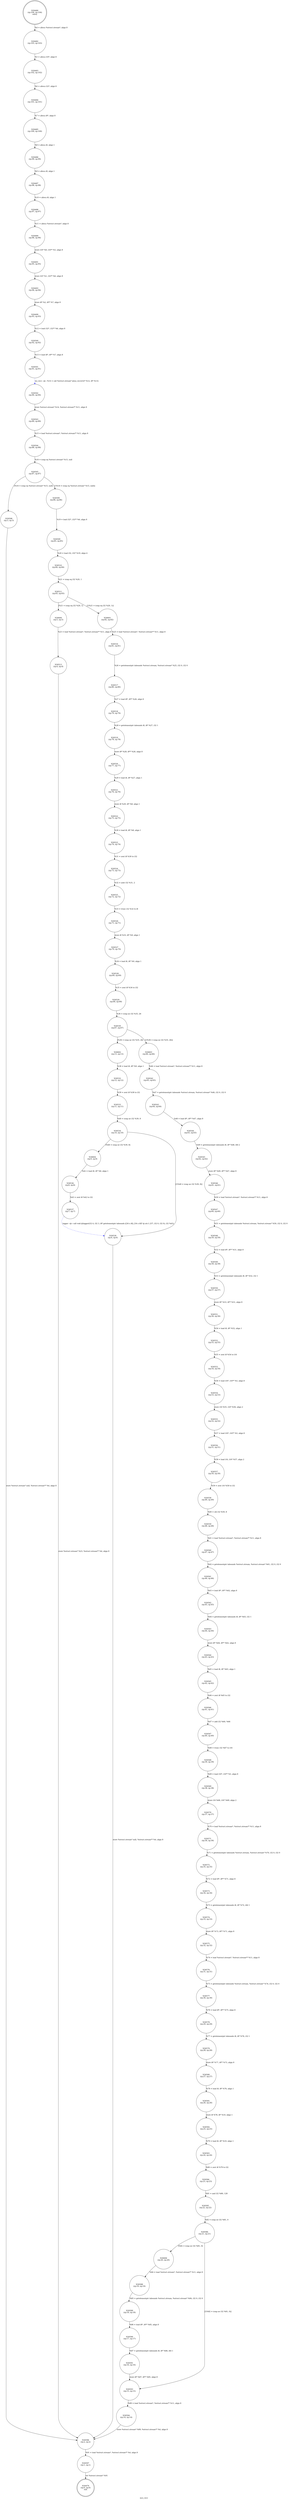 digraph mcs_recv {
label="mcs_recv"
30479 [label="N30479\n(rp:0, ep:0)\nexit", shape="doublecircle"]
30480 [label="N30480\n(rp:104, ep:104)\nentry", shape="doublecircle"]
30480 -> 30482 [label="%4 = alloca %struct.stream*, align 8"]
30482 [label="N30482\n(rp:103, ep:103)", shape="circle"]
30482 -> 30483 [label="%5 = alloca i16*, align 8"]
30483 [label="N30483\n(rp:102, ep:102)", shape="circle"]
30483 -> 30484 [label="%6 = alloca i32*, align 8"]
30484 [label="N30484\n(rp:101, ep:101)", shape="circle"]
30484 -> 30485 [label="%7 = alloca i8*, align 8"]
30485 [label="N30485\n(rp:100, ep:100)", shape="circle"]
30485 -> 30486 [label="%8 = alloca i8, align 1"]
30486 [label="N30486\n(rp:99, ep:99)", shape="circle"]
30486 -> 30487 [label="%9 = alloca i8, align 1"]
30487 [label="N30487\n(rp:98, ep:98)", shape="circle"]
30487 -> 30488 [label="%10 = alloca i8, align 1"]
30488 [label="N30488\n(rp:97, ep:97)", shape="circle"]
30488 -> 30489 [label="%11 = alloca %struct.stream*, align 8"]
30489 [label="N30489\n(rp:96, ep:96)", shape="circle"]
30489 -> 30491 [label="store i16* %0, i16** %5, align 8"]
30491 [label="N30491\n(rp:95, ep:95)", shape="circle"]
30491 -> 30493 [label="store i32* %1, i32** %6, align 8"]
30493 [label="N30493\n(rp:94, ep:94)", shape="circle"]
30493 -> 30499 [label="store i8* %2, i8** %7, align 8"]
30499 [label="N30499\n(rp:93, ep:93)", shape="circle"]
30499 -> 30500 [label="%12 = load i32*, i32** %6, align 8"]
30500 [label="N30500\n(rp:92, ep:92)", shape="circle"]
30500 -> 30501 [label="%13 = load i8*, i8** %7, align 8"]
30501 [label="N30501\n(rp:91, ep:91)", shape="circle"]
30501 -> 30502 [label="iso_recv --@-- %14 = call %struct.stream* @iso_recv(i32* %12, i8* %13)", style="dashed", color="blue"]
30502 [label="N30502\n(rp:90, ep:90)", shape="circle"]
30502 -> 30503 [label="store %struct.stream* %14, %struct.stream** %11, align 8"]
30503 [label="N30503\n(rp:89, ep:89)", shape="circle"]
30503 -> 30504 [label="%15 = load %struct.stream*, %struct.stream** %11, align 8"]
30504 [label="N30504\n(rp:88, ep:88)", shape="circle"]
30504 -> 30505 [label="%16 = icmp eq %struct.stream* %15, null"]
30505 [label="N30505\n(rp:87, ep:87)", shape="circle"]
30505 -> 30598 [label="[%16 = icmp eq %struct.stream* %15, null]"]
30505 -> 30599 [label="[!(%16 = icmp eq %struct.stream* %15, null)]"]
30509 [label="N30509\n(rp:85, ep:85)", shape="circle"]
30509 -> 30510 [label="%20 = load i32, i32* %19, align 4"]
30510 [label="N30510\n(rp:84, ep:84)", shape="circle"]
30510 -> 30511 [label="%21 = icmp eq i32 %20, 1"]
30511 [label="N30511\n(rp:83, ep:83)", shape="circle"]
30511 -> 30600 [label="[%21 = icmp eq i32 %20, 1]"]
30511 -> 30601 [label="[!(%21 = icmp eq i32 %20, 1)]"]
30513 [label="N30513\n(rp:4, ep:4)", shape="circle"]
30513 -> 30596 [label="store %struct.stream* %23, %struct.stream** %4, align 8"]
30516 [label="N30516\n(rp:81, ep:81)", shape="circle"]
30516 -> 30517 [label="%26 = getelementptr inbounds %struct.stream, %struct.stream* %25, i32 0, i32 0"]
30517 [label="N30517\n(rp:80, ep:80)", shape="circle"]
30517 -> 30518 [label="%27 = load i8*, i8** %26, align 8"]
30518 [label="N30518\n(rp:79, ep:79)", shape="circle"]
30518 -> 30519 [label="%28 = getelementptr inbounds i8, i8* %27, i32 1"]
30519 [label="N30519\n(rp:78, ep:78)", shape="circle"]
30519 -> 30520 [label="store i8* %28, i8** %26, align 8"]
30520 [label="N30520\n(rp:77, ep:77)", shape="circle"]
30520 -> 30521 [label="%29 = load i8, i8* %27, align 1"]
30521 [label="N30521\n(rp:76, ep:76)", shape="circle"]
30521 -> 30522 [label="store i8 %29, i8* %8, align 1"]
30522 [label="N30522\n(rp:75, ep:75)", shape="circle"]
30522 -> 30523 [label="%30 = load i8, i8* %8, align 1"]
30523 [label="N30523\n(rp:74, ep:74)", shape="circle"]
30523 -> 30524 [label="%31 = zext i8 %30 to i32"]
30524 [label="N30524\n(rp:73, ep:73)", shape="circle"]
30524 -> 30525 [label="%32 = ashr i32 %31, 2"]
30525 [label="N30525\n(rp:72, ep:72)", shape="circle"]
30525 -> 30526 [label="%33 = trunc i32 %32 to i8"]
30526 [label="N30526\n(rp:71, ep:71)", shape="circle"]
30526 -> 30527 [label="store i8 %33, i8* %9, align 1"]
30527 [label="N30527\n(rp:70, ep:70)", shape="circle"]
30527 -> 30528 [label="%34 = load i8, i8* %9, align 1"]
30528 [label="N30528\n(rp:69, ep:69)", shape="circle"]
30528 -> 30529 [label="%35 = zext i8 %34 to i32"]
30529 [label="N30529\n(rp:68, ep:68)", shape="circle"]
30529 -> 30530 [label="%36 = icmp ne i32 %35, 26"]
30530 [label="N30530\n(rp:67, ep:67)", shape="circle"]
30530 -> 30602 [label="[%36 = icmp ne i32 %35, 26]"]
30530 -> 30603 [label="[!(%36 = icmp ne i32 %35, 26)]"]
30532 [label="N30532\n(rp:12, ep:12)", shape="circle"]
30532 -> 30533 [label="%39 = zext i8 %38 to i32"]
30533 [label="N30533\n(rp:11, ep:11)", shape="circle"]
30533 -> 30534 [label="%40 = icmp ne i32 %39, 8"]
30534 [label="N30534\n(rp:10, ep:10)", shape="circle"]
30534 -> 30604 [label="[%40 = icmp ne i32 %39, 8]"]
30534 -> 30539 [label="[!(%40 = icmp ne i32 %39, 8)]"]
30536 [label="N30536\n(rp:8, ep:8)", shape="circle"]
30536 -> 30537 [label="%43 = zext i8 %42 to i32"]
30537 [label="N30537\n(rp:7, ep:7)", shape="circle"]
30537 -> 30539 [label="logger --@-- call void @logger(i32 4, i32 3, i8* getelementptr inbounds ([34 x i8], [34 x i8]* @.str.1.237, i32 0, i32 0), i32 %43)", style="dashed", color="blue"]
30539 [label="N30539\n(rp:6, ep:6)", shape="circle"]
30539 -> 30596 [label="store %struct.stream* null, %struct.stream** %4, align 8"]
30542 [label="N30542\n(rp:65, ep:65)", shape="circle"]
30542 -> 30543 [label="%47 = getelementptr inbounds %struct.stream, %struct.stream* %46, i32 0, i32 0"]
30543 [label="N30543\n(rp:64, ep:64)", shape="circle"]
30543 -> 30544 [label="%48 = load i8*, i8** %47, align 8"]
30544 [label="N30544\n(rp:63, ep:63)", shape="circle"]
30544 -> 30545 [label="%49 = getelementptr inbounds i8, i8* %48, i64 2"]
30545 [label="N30545\n(rp:62, ep:62)", shape="circle"]
30545 -> 30546 [label="store i8* %49, i8** %47, align 8"]
30546 [label="N30546\n(rp:61, ep:61)", shape="circle"]
30546 -> 30547 [label="%50 = load %struct.stream*, %struct.stream** %11, align 8"]
30547 [label="N30547\n(rp:60, ep:60)", shape="circle"]
30547 -> 30548 [label="%51 = getelementptr inbounds %struct.stream, %struct.stream* %50, i32 0, i32 0"]
30548 [label="N30548\n(rp:59, ep:59)", shape="circle"]
30548 -> 30549 [label="%52 = load i8*, i8** %51, align 8"]
30549 [label="N30549\n(rp:58, ep:58)", shape="circle"]
30549 -> 30550 [label="%53 = getelementptr inbounds i8, i8* %52, i32 1"]
30550 [label="N30550\n(rp:57, ep:57)", shape="circle"]
30550 -> 30551 [label="store i8* %53, i8** %51, align 8"]
30551 [label="N30551\n(rp:56, ep:56)", shape="circle"]
30551 -> 30552 [label="%54 = load i8, i8* %52, align 1"]
30552 [label="N30552\n(rp:55, ep:55)", shape="circle"]
30552 -> 30553 [label="%55 = zext i8 %54 to i16"]
30553 [label="N30553\n(rp:54, ep:54)", shape="circle"]
30553 -> 30554 [label="%56 = load i16*, i16** %5, align 8"]
30554 [label="N30554\n(rp:53, ep:53)", shape="circle"]
30554 -> 30555 [label="store i16 %55, i16* %56, align 2"]
30555 [label="N30555\n(rp:52, ep:52)", shape="circle"]
30555 -> 30556 [label="%57 = load i16*, i16** %5, align 8"]
30556 [label="N30556\n(rp:51, ep:51)", shape="circle"]
30556 -> 30557 [label="%58 = load i16, i16* %57, align 2"]
30557 [label="N30557\n(rp:50, ep:50)", shape="circle"]
30557 -> 30558 [label="%59 = zext i16 %58 to i32"]
30558 [label="N30558\n(rp:49, ep:49)", shape="circle"]
30558 -> 30559 [label="%60 = shl i32 %59, 8"]
30559 [label="N30559\n(rp:48, ep:48)", shape="circle"]
30559 -> 30560 [label="%61 = load %struct.stream*, %struct.stream** %11, align 8"]
30560 [label="N30560\n(rp:47, ep:47)", shape="circle"]
30560 -> 30561 [label="%62 = getelementptr inbounds %struct.stream, %struct.stream* %61, i32 0, i32 0"]
30561 [label="N30561\n(rp:46, ep:46)", shape="circle"]
30561 -> 30562 [label="%63 = load i8*, i8** %62, align 8"]
30562 [label="N30562\n(rp:45, ep:45)", shape="circle"]
30562 -> 30563 [label="%64 = getelementptr inbounds i8, i8* %63, i32 1"]
30563 [label="N30563\n(rp:44, ep:44)", shape="circle"]
30563 -> 30564 [label="store i8* %64, i8** %62, align 8"]
30564 [label="N30564\n(rp:43, ep:43)", shape="circle"]
30564 -> 30565 [label="%65 = load i8, i8* %63, align 1"]
30565 [label="N30565\n(rp:42, ep:42)", shape="circle"]
30565 -> 30566 [label="%66 = zext i8 %65 to i32"]
30566 [label="N30566\n(rp:41, ep:41)", shape="circle"]
30566 -> 30567 [label="%67 = add i32 %60, %66"]
30567 [label="N30567\n(rp:40, ep:40)", shape="circle"]
30567 -> 30568 [label="%68 = trunc i32 %67 to i16"]
30568 [label="N30568\n(rp:39, ep:39)", shape="circle"]
30568 -> 30569 [label="%69 = load i16*, i16** %5, align 8"]
30569 [label="N30569\n(rp:38, ep:38)", shape="circle"]
30569 -> 30570 [label="store i16 %68, i16* %69, align 2"]
30570 [label="N30570\n(rp:37, ep:37)", shape="circle"]
30570 -> 30571 [label="%70 = load %struct.stream*, %struct.stream** %11, align 8"]
30571 [label="N30571\n(rp:36, ep:36)", shape="circle"]
30571 -> 30572 [label="%71 = getelementptr inbounds %struct.stream, %struct.stream* %70, i32 0, i32 0"]
30572 [label="N30572\n(rp:35, ep:35)", shape="circle"]
30572 -> 30573 [label="%72 = load i8*, i8** %71, align 8"]
30573 [label="N30573\n(rp:34, ep:34)", shape="circle"]
30573 -> 30574 [label="%73 = getelementptr inbounds i8, i8* %72, i64 1"]
30574 [label="N30574\n(rp:33, ep:33)", shape="circle"]
30574 -> 30575 [label="store i8* %73, i8** %71, align 8"]
30575 [label="N30575\n(rp:32, ep:32)", shape="circle"]
30575 -> 30576 [label="%74 = load %struct.stream*, %struct.stream** %11, align 8"]
30576 [label="N30576\n(rp:31, ep:31)", shape="circle"]
30576 -> 30577 [label="%75 = getelementptr inbounds %struct.stream, %struct.stream* %74, i32 0, i32 0"]
30577 [label="N30577\n(rp:30, ep:30)", shape="circle"]
30577 -> 30578 [label="%76 = load i8*, i8** %75, align 8"]
30578 [label="N30578\n(rp:29, ep:29)", shape="circle"]
30578 -> 30579 [label="%77 = getelementptr inbounds i8, i8* %76, i32 1"]
30579 [label="N30579\n(rp:28, ep:28)", shape="circle"]
30579 -> 30580 [label="store i8* %77, i8** %75, align 8"]
30580 [label="N30580\n(rp:27, ep:27)", shape="circle"]
30580 -> 30581 [label="%78 = load i8, i8* %76, align 1"]
30581 [label="N30581\n(rp:26, ep:26)", shape="circle"]
30581 -> 30582 [label="store i8 %78, i8* %10, align 1"]
30582 [label="N30582\n(rp:25, ep:25)", shape="circle"]
30582 -> 30583 [label="%79 = load i8, i8* %10, align 1"]
30583 [label="N30583\n(rp:24, ep:24)", shape="circle"]
30583 -> 30584 [label="%80 = zext i8 %79 to i32"]
30584 [label="N30584\n(rp:23, ep:23)", shape="circle"]
30584 -> 30585 [label="%81 = and i32 %80, 128"]
30585 [label="N30585\n(rp:22, ep:22)", shape="circle"]
30585 -> 30586 [label="%82 = icmp ne i32 %81, 0"]
30586 [label="N30586\n(rp:21, ep:21)", shape="circle"]
30586 -> 30606 [label="[%82 = icmp ne i32 %81, 0]"]
30586 -> 30593 [label="[!(%82 = icmp ne i32 %81, 0)]"]
30588 [label="N30588\n(rp:19, ep:19)", shape="circle"]
30588 -> 30589 [label="%85 = getelementptr inbounds %struct.stream, %struct.stream* %84, i32 0, i32 0"]
30589 [label="N30589\n(rp:18, ep:18)", shape="circle"]
30589 -> 30590 [label="%86 = load i8*, i8** %85, align 8"]
30590 [label="N30590\n(rp:17, ep:17)", shape="circle"]
30590 -> 30591 [label="%87 = getelementptr inbounds i8, i8* %86, i64 1"]
30591 [label="N30591\n(rp:16, ep:16)", shape="circle"]
30591 -> 30593 [label="store i8* %87, i8** %85, align 8"]
30593 [label="N30593\n(rp:15, ep:15)", shape="circle"]
30593 -> 30594 [label="%89 = load %struct.stream*, %struct.stream** %11, align 8"]
30594 [label="N30594\n(rp:14, ep:14)", shape="circle"]
30594 -> 30596 [label="store %struct.stream* %89, %struct.stream** %4, align 8"]
30596 [label="N30596\n(rp:2, ep:2)", shape="circle"]
30596 -> 30597 [label="%91 = load %struct.stream*, %struct.stream** %4, align 8"]
30597 [label="N30597\n(rp:1, ep:1)", shape="circle"]
30597 -> 30479 [label="ret %struct.stream* %91"]
30598 [label="N30598\n(rp:3, ep:3)", shape="circle"]
30598 -> 30596 [label="store %struct.stream* null, %struct.stream** %4, align 8"]
30599 [label="N30599\n(rp:86, ep:86)", shape="circle"]
30599 -> 30509 [label="%19 = load i32*, i32** %6, align 8"]
30600 [label="N30600\n(rp:5, ep:5)", shape="circle"]
30600 -> 30513 [label="%23 = load %struct.stream*, %struct.stream** %11, align 8"]
30601 [label="N30601\n(rp:82, ep:82)", shape="circle"]
30601 -> 30516 [label="%25 = load %struct.stream*, %struct.stream** %11, align 8"]
30602 [label="N30602\n(rp:13, ep:13)", shape="circle"]
30602 -> 30532 [label="%38 = load i8, i8* %9, align 1"]
30603 [label="N30603\n(rp:66, ep:66)", shape="circle"]
30603 -> 30542 [label="%46 = load %struct.stream*, %struct.stream** %11, align 8"]
30604 [label="N30604\n(rp:9, ep:9)", shape="circle"]
30604 -> 30536 [label="%42 = load i8, i8* %8, align 1"]
30606 [label="N30606\n(rp:20, ep:20)", shape="circle"]
30606 -> 30588 [label="%84 = load %struct.stream*, %struct.stream** %11, align 8"]
}
